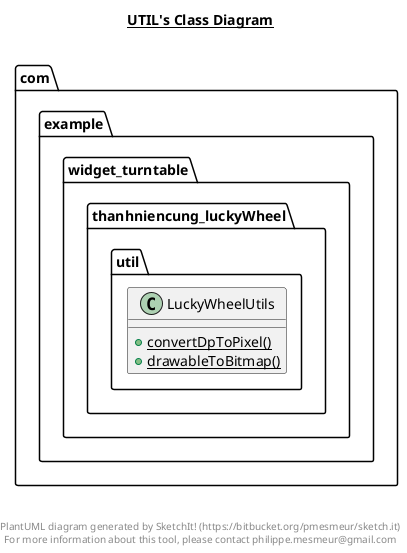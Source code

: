 @startuml

title __UTIL's Class Diagram__\n

  namespace com.example.widget_turntable {
    namespace thanhniencung_luckyWheel {
      namespace util {
        class com.example.widget_turntable.thanhniencung_luckyWheel.util.LuckyWheelUtils {
            {static} + convertDpToPixel()
            {static} + drawableToBitmap()
        }
      }
    }
  }
  



right footer


PlantUML diagram generated by SketchIt! (https://bitbucket.org/pmesmeur/sketch.it)
For more information about this tool, please contact philippe.mesmeur@gmail.com
endfooter

@enduml
